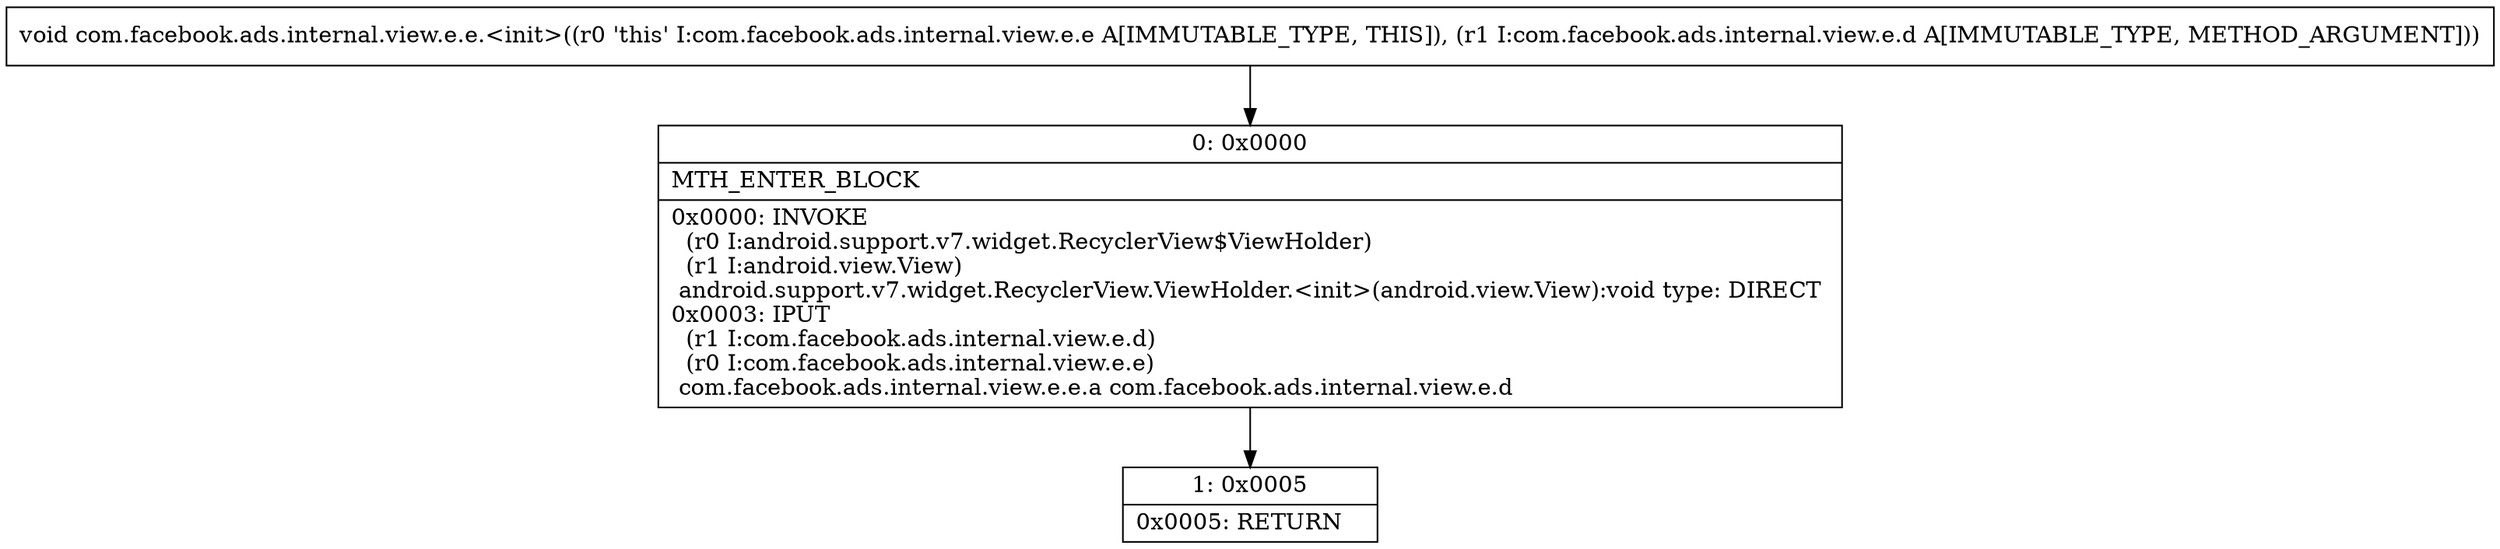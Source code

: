 digraph "CFG forcom.facebook.ads.internal.view.e.e.\<init\>(Lcom\/facebook\/ads\/internal\/view\/e\/d;)V" {
Node_0 [shape=record,label="{0\:\ 0x0000|MTH_ENTER_BLOCK\l|0x0000: INVOKE  \l  (r0 I:android.support.v7.widget.RecyclerView$ViewHolder)\l  (r1 I:android.view.View)\l android.support.v7.widget.RecyclerView.ViewHolder.\<init\>(android.view.View):void type: DIRECT \l0x0003: IPUT  \l  (r1 I:com.facebook.ads.internal.view.e.d)\l  (r0 I:com.facebook.ads.internal.view.e.e)\l com.facebook.ads.internal.view.e.e.a com.facebook.ads.internal.view.e.d \l}"];
Node_1 [shape=record,label="{1\:\ 0x0005|0x0005: RETURN   \l}"];
MethodNode[shape=record,label="{void com.facebook.ads.internal.view.e.e.\<init\>((r0 'this' I:com.facebook.ads.internal.view.e.e A[IMMUTABLE_TYPE, THIS]), (r1 I:com.facebook.ads.internal.view.e.d A[IMMUTABLE_TYPE, METHOD_ARGUMENT])) }"];
MethodNode -> Node_0;
Node_0 -> Node_1;
}

